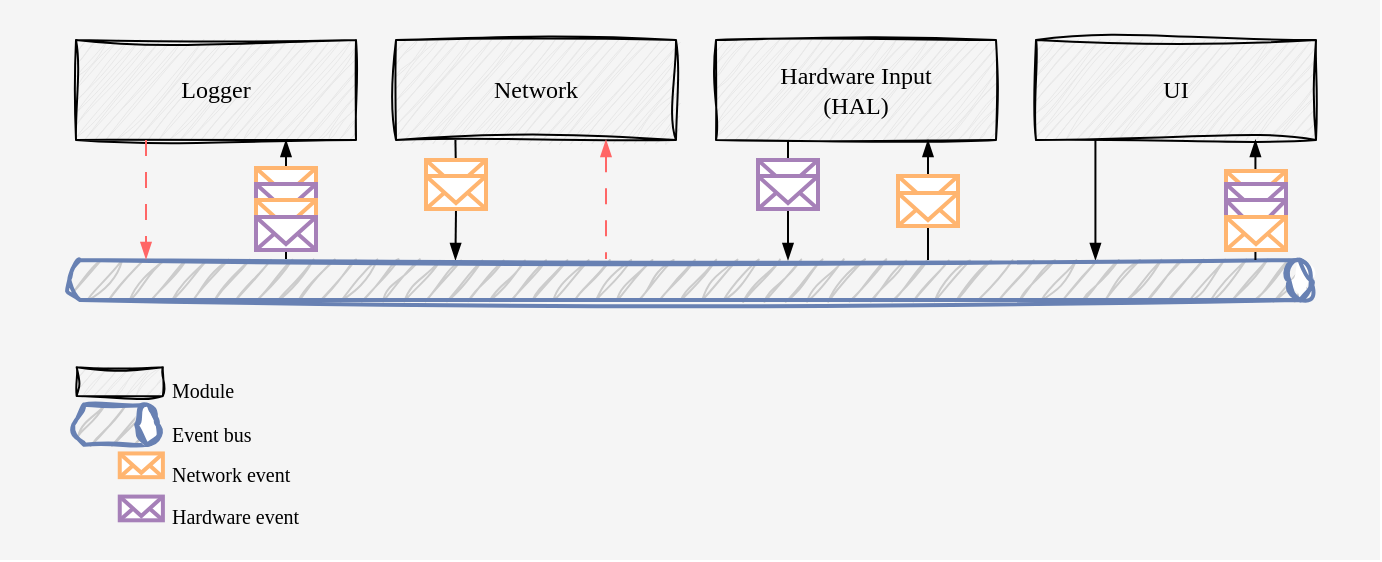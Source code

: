 <mxfile version="21.2.1" type="device" pages="2">
  <diagram name="Page-1" id="HV6CMuXX_tdwRNbRLDJ5">
    <mxGraphModel dx="823" dy="491" grid="1" gridSize="10" guides="1" tooltips="1" connect="1" arrows="1" fold="1" page="1" pageScale="1" pageWidth="827" pageHeight="1169" math="0" shadow="0">
      <root>
        <mxCell id="0" />
        <mxCell id="1" parent="0" />
        <mxCell id="2jZjlOOryCfK0ivH6Rib-40" value="" style="rounded=0;whiteSpace=wrap;html=1;strokeColor=none;fillColor=#f5f5f5;fillStyle=auto;" vertex="1" parent="1">
          <mxGeometry x="69" y="445" width="690" height="280" as="geometry" />
        </mxCell>
        <mxCell id="2jZjlOOryCfK0ivH6Rib-41" value="Logger" style="rounded=0;whiteSpace=wrap;html=1;shadow=0;glass=0;sketch=1;curveFitting=1;jiggle=2;fontFamily=Merriweather;fontSource=https%3A%2F%2Ffonts.googleapis.com%2Fcss%3Ffamily%3DMerriweather;fillColor=#E8E8E8;labelBackgroundColor=none;" vertex="1" parent="1">
          <mxGeometry x="107" y="465" width="140" height="50" as="geometry" />
        </mxCell>
        <mxCell id="2jZjlOOryCfK0ivH6Rib-42" value="Network" style="rounded=0;whiteSpace=wrap;html=1;shadow=0;glass=0;sketch=1;curveFitting=1;jiggle=2;fontFamily=Merriweather;fontSource=https%3A%2F%2Ffonts.googleapis.com%2Fcss%3Ffamily%3DMerriweather;fillColor=#E8E8E8;" vertex="1" parent="1">
          <mxGeometry x="267" y="465" width="140" height="50" as="geometry" />
        </mxCell>
        <mxCell id="2jZjlOOryCfK0ivH6Rib-43" value="Hardware Input&lt;br&gt;(HAL)" style="rounded=0;whiteSpace=wrap;html=1;shadow=0;glass=0;sketch=1;curveFitting=1;jiggle=2;fontFamily=Merriweather;fontSource=https%3A%2F%2Ffonts.googleapis.com%2Fcss%3Ffamily%3DMerriweather;fillColor=#E8E8E8;fillStyle=hachure;" vertex="1" parent="1">
          <mxGeometry x="427" y="465" width="140" height="50" as="geometry" />
        </mxCell>
        <mxCell id="2jZjlOOryCfK0ivH6Rib-44" value="UI" style="rounded=0;whiteSpace=wrap;html=1;shadow=0;glass=0;sketch=1;curveFitting=1;jiggle=2;fontFamily=Merriweather;fontSource=https%3A%2F%2Ffonts.googleapis.com%2Fcss%3Ffamily%3DMerriweather;fillColor=#E8E8E8;" vertex="1" parent="1">
          <mxGeometry x="587" y="465" width="140" height="50" as="geometry" />
        </mxCell>
        <mxCell id="2jZjlOOryCfK0ivH6Rib-45" value="" style="endArrow=blockThin;html=1;rounded=0;exitX=0.5;exitY=1;exitDx=0;exitDy=0;endFill=1;" edge="1" parent="1" source="2jZjlOOryCfK0ivH6Rib-51">
          <mxGeometry width="50" height="50" relative="1" as="geometry">
            <mxPoint x="296.71" y="515" as="sourcePoint" />
            <mxPoint x="296.71" y="575" as="targetPoint" />
          </mxGeometry>
        </mxCell>
        <mxCell id="2jZjlOOryCfK0ivH6Rib-46" value="" style="endArrow=blockThin;html=1;rounded=0;exitX=0.5;exitY=1;exitDx=0;exitDy=0;endFill=1;" edge="1" parent="1">
          <mxGeometry width="50" height="50" relative="1" as="geometry">
            <mxPoint x="463" y="515" as="sourcePoint" />
            <mxPoint x="463" y="575" as="targetPoint" />
          </mxGeometry>
        </mxCell>
        <mxCell id="2jZjlOOryCfK0ivH6Rib-47" value="" style="endArrow=blockThin;html=1;rounded=0;exitX=0.5;exitY=1;exitDx=0;exitDy=0;endFill=1;" edge="1" parent="1">
          <mxGeometry width="50" height="50" relative="1" as="geometry">
            <mxPoint x="616.71" y="515" as="sourcePoint" />
            <mxPoint x="616.71" y="575" as="targetPoint" />
          </mxGeometry>
        </mxCell>
        <mxCell id="2jZjlOOryCfK0ivH6Rib-48" value="" style="endArrow=none;html=1;rounded=0;exitX=0.5;exitY=1;exitDx=0;exitDy=0;" edge="1" parent="1" target="2jZjlOOryCfK0ivH6Rib-49">
          <mxGeometry width="50" height="50" relative="1" as="geometry">
            <mxPoint x="296.71" y="515" as="sourcePoint" />
            <mxPoint x="296.71" y="575" as="targetPoint" />
          </mxGeometry>
        </mxCell>
        <mxCell id="2jZjlOOryCfK0ivH6Rib-49" value="" style="html=1;verticalLabelPosition=bottom;align=center;labelBackgroundColor=#ffffff;verticalAlign=top;strokeWidth=2;strokeColor=#FFB570;shadow=0;dashed=0;shape=mxgraph.ios7.icons.mail;" vertex="1" parent="1">
          <mxGeometry x="282" y="525" width="30" height="16.5" as="geometry" />
        </mxCell>
        <mxCell id="2jZjlOOryCfK0ivH6Rib-50" value="" style="endArrow=none;html=1;rounded=0;exitX=0.5;exitY=1;exitDx=0;exitDy=0;" edge="1" parent="1" source="2jZjlOOryCfK0ivH6Rib-49" target="2jZjlOOryCfK0ivH6Rib-51">
          <mxGeometry width="50" height="50" relative="1" as="geometry">
            <mxPoint x="337" y="542" as="sourcePoint" />
            <mxPoint x="336.71" y="575" as="targetPoint" />
          </mxGeometry>
        </mxCell>
        <mxCell id="2jZjlOOryCfK0ivH6Rib-51" value="" style="html=1;verticalLabelPosition=bottom;align=center;labelBackgroundColor=#ffffff;verticalAlign=top;strokeWidth=2;strokeColor=#FFB570;shadow=0;dashed=0;shape=mxgraph.ios7.icons.mail;" vertex="1" parent="1">
          <mxGeometry x="282" y="533" width="30" height="16.5" as="geometry" />
        </mxCell>
        <mxCell id="2jZjlOOryCfK0ivH6Rib-52" value="" style="html=1;verticalLabelPosition=bottom;align=center;labelBackgroundColor=#ffffff;verticalAlign=top;strokeWidth=2;strokeColor=#A680B8;shadow=0;dashed=0;shape=mxgraph.ios7.icons.mail;" vertex="1" parent="1">
          <mxGeometry x="448" y="525" width="30" height="16.5" as="geometry" />
        </mxCell>
        <mxCell id="2jZjlOOryCfK0ivH6Rib-53" value="" style="html=1;verticalLabelPosition=bottom;align=center;labelBackgroundColor=#ffffff;verticalAlign=top;strokeWidth=2;strokeColor=#A680B8;shadow=0;dashed=0;shape=mxgraph.ios7.icons.mail;" vertex="1" parent="1">
          <mxGeometry x="448" y="533" width="30" height="16.5" as="geometry" />
        </mxCell>
        <mxCell id="2jZjlOOryCfK0ivH6Rib-54" value="" style="html=1;outlineConnect=0;fillColor=#CCCCCC;strokeColor=#6881B3;gradientColor=none;gradientDirection=north;strokeWidth=2;shape=mxgraph.networks.bus;gradientColor=none;gradientDirection=north;fontColor=#ffffff;perimeter=backbonePerimeter;backboneSize=20;sketch=1;curveFitting=1;jiggle=2;" vertex="1" parent="1">
          <mxGeometry x="101" y="575" width="626" height="20" as="geometry" />
        </mxCell>
        <mxCell id="2jZjlOOryCfK0ivH6Rib-55" value="" style="endArrow=none;html=1;rounded=0;exitX=0.75;exitY=1;exitDx=0;exitDy=0;startArrow=blockThin;startFill=1;dashed=1;dashPattern=8 8;strokeColor=#FF6666;" edge="1" parent="1" source="2jZjlOOryCfK0ivH6Rib-42" target="2jZjlOOryCfK0ivH6Rib-54">
          <mxGeometry width="50" height="50" relative="1" as="geometry">
            <mxPoint x="377" y="550" as="sourcePoint" />
            <mxPoint x="376.71" y="575" as="targetPoint" />
          </mxGeometry>
        </mxCell>
        <mxCell id="2jZjlOOryCfK0ivH6Rib-56" value="" style="endArrow=none;html=1;rounded=0;exitX=0.5;exitY=1;exitDx=0;exitDy=0;startArrow=blockThin;startFill=1;" edge="1" parent="1">
          <mxGeometry width="50" height="50" relative="1" as="geometry">
            <mxPoint x="696.71" y="515" as="sourcePoint" />
            <mxPoint x="696.71" y="575" as="targetPoint" />
          </mxGeometry>
        </mxCell>
        <mxCell id="2jZjlOOryCfK0ivH6Rib-57" value="" style="endArrow=none;html=1;rounded=0;exitX=0.5;exitY=1;exitDx=0;exitDy=0;startArrow=blockThin;startFill=1;" edge="1" parent="1">
          <mxGeometry width="50" height="50" relative="1" as="geometry">
            <mxPoint x="533" y="515" as="sourcePoint" />
            <mxPoint x="533" y="575" as="targetPoint" />
          </mxGeometry>
        </mxCell>
        <mxCell id="2jZjlOOryCfK0ivH6Rib-58" value="" style="endArrow=none;html=1;rounded=0;exitX=0.75;exitY=1;exitDx=0;exitDy=0;startArrow=blockThin;startFill=1;" edge="1" parent="1" source="2jZjlOOryCfK0ivH6Rib-41" target="2jZjlOOryCfK0ivH6Rib-54">
          <mxGeometry width="50" height="50" relative="1" as="geometry">
            <mxPoint x="220" y="545" as="sourcePoint" />
            <mxPoint x="220" y="574.4" as="targetPoint" />
          </mxGeometry>
        </mxCell>
        <mxCell id="2jZjlOOryCfK0ivH6Rib-59" value="" style="html=1;verticalLabelPosition=bottom;align=center;labelBackgroundColor=#ffffff;verticalAlign=top;strokeWidth=2;strokeColor=#FFB570;shadow=0;dashed=0;shape=mxgraph.ios7.icons.mail;" vertex="1" parent="1">
          <mxGeometry x="682" y="530.5" width="30" height="16.5" as="geometry" />
        </mxCell>
        <mxCell id="2jZjlOOryCfK0ivH6Rib-60" value="" style="html=1;verticalLabelPosition=bottom;align=center;labelBackgroundColor=#ffffff;verticalAlign=top;strokeWidth=2;strokeColor=#FFB570;shadow=0;dashed=0;shape=mxgraph.ios7.icons.mail;" vertex="1" parent="1">
          <mxGeometry x="197" y="529" width="30" height="16.5" as="geometry" />
        </mxCell>
        <mxCell id="2jZjlOOryCfK0ivH6Rib-61" value="" style="html=1;verticalLabelPosition=bottom;align=center;labelBackgroundColor=#ffffff;verticalAlign=top;strokeWidth=2;strokeColor=#A680B8;shadow=0;dashed=0;shape=mxgraph.ios7.icons.mail;" vertex="1" parent="1">
          <mxGeometry x="197" y="537" width="30" height="16.5" as="geometry" />
        </mxCell>
        <mxCell id="2jZjlOOryCfK0ivH6Rib-62" value="" style="html=1;verticalLabelPosition=bottom;align=center;labelBackgroundColor=#ffffff;verticalAlign=top;strokeWidth=2;strokeColor=#FFB570;shadow=0;dashed=0;shape=mxgraph.ios7.icons.mail;" vertex="1" parent="1">
          <mxGeometry x="197" y="545" width="30" height="16.5" as="geometry" />
        </mxCell>
        <mxCell id="2jZjlOOryCfK0ivH6Rib-63" value="" style="html=1;verticalLabelPosition=bottom;align=center;labelBackgroundColor=#ffffff;verticalAlign=top;strokeWidth=2;strokeColor=#A680B8;shadow=0;dashed=0;shape=mxgraph.ios7.icons.mail;" vertex="1" parent="1">
          <mxGeometry x="197" y="553.5" width="30" height="16.5" as="geometry" />
        </mxCell>
        <mxCell id="2jZjlOOryCfK0ivH6Rib-64" value="" style="endArrow=blockThin;html=1;rounded=0;exitX=0.25;exitY=1;exitDx=0;exitDy=0;startArrow=none;startFill=0;endFill=1;dashed=1;dashPattern=8 8;strokeColor=#FF6666;" edge="1" parent="1" source="2jZjlOOryCfK0ivH6Rib-41" target="2jZjlOOryCfK0ivH6Rib-54">
          <mxGeometry width="50" height="50" relative="1" as="geometry">
            <mxPoint x="133" y="515" as="sourcePoint" />
            <mxPoint x="133" y="574" as="targetPoint" />
          </mxGeometry>
        </mxCell>
        <mxCell id="2jZjlOOryCfK0ivH6Rib-65" value="" style="html=1;verticalLabelPosition=bottom;align=center;labelBackgroundColor=#ffffff;verticalAlign=top;strokeWidth=2;strokeColor=#FFB570;shadow=0;dashed=0;shape=mxgraph.ios7.icons.mail;" vertex="1" parent="1">
          <mxGeometry x="518" y="533" width="30" height="16.5" as="geometry" />
        </mxCell>
        <mxCell id="2jZjlOOryCfK0ivH6Rib-66" value="" style="html=1;verticalLabelPosition=bottom;align=center;labelBackgroundColor=#ffffff;verticalAlign=top;strokeWidth=2;strokeColor=#FFB570;shadow=0;dashed=0;shape=mxgraph.ios7.icons.mail;" vertex="1" parent="1">
          <mxGeometry x="518" y="541.5" width="30" height="16.5" as="geometry" />
        </mxCell>
        <mxCell id="2jZjlOOryCfK0ivH6Rib-67" value="" style="html=1;verticalLabelPosition=bottom;align=center;labelBackgroundColor=#ffffff;verticalAlign=top;strokeWidth=2;strokeColor=#A680B8;shadow=0;dashed=0;shape=mxgraph.ios7.icons.mail;" vertex="1" parent="1">
          <mxGeometry x="682" y="537" width="30" height="16.5" as="geometry" />
        </mxCell>
        <mxCell id="2jZjlOOryCfK0ivH6Rib-68" value="" style="group" vertex="1" connectable="0" parent="1">
          <mxGeometry x="103" y="625" width="122.2" height="85" as="geometry" />
        </mxCell>
        <mxCell id="2jZjlOOryCfK0ivH6Rib-69" value="" style="rounded=0;whiteSpace=wrap;html=1;shadow=0;glass=0;sketch=1;curveFitting=1;jiggle=2;fontFamily=Merriweather;fontSource=https%3A%2F%2Ffonts.googleapis.com%2Fcss%3Ffamily%3DMerriweather;fillColor=#E8E8E8;" vertex="1" parent="2jZjlOOryCfK0ivH6Rib-68">
          <mxGeometry x="4.313" y="3.594" width="43.129" height="14.376" as="geometry" />
        </mxCell>
        <mxCell id="2jZjlOOryCfK0ivH6Rib-70" value="" style="html=1;outlineConnect=0;fillColor=#CCCCCC;strokeColor=#6881B3;gradientColor=none;gradientDirection=north;strokeWidth=2;shape=mxgraph.networks.bus;gradientColor=none;gradientDirection=north;fontColor=#ffffff;perimeter=backbonePerimeter;backboneSize=20;sketch=1;curveFitting=1;jiggle=2;" vertex="1" parent="2jZjlOOryCfK0ivH6Rib-68">
          <mxGeometry y="25.159" width="47.442" height="14.376" as="geometry" />
        </mxCell>
        <mxCell id="2jZjlOOryCfK0ivH6Rib-71" value="" style="html=1;verticalLabelPosition=bottom;align=center;labelBackgroundColor=#ffffff;verticalAlign=top;strokeWidth=2;strokeColor=#FFB570;shadow=0;dashed=0;shape=mxgraph.ios7.icons.mail;" vertex="1" parent="2jZjlOOryCfK0ivH6Rib-68">
          <mxGeometry x="25.878" y="46.723" width="21.565" height="11.86" as="geometry" />
        </mxCell>
        <mxCell id="2jZjlOOryCfK0ivH6Rib-72" value="" style="html=1;verticalLabelPosition=bottom;align=center;labelBackgroundColor=#ffffff;verticalAlign=top;strokeWidth=2;strokeColor=#A680B8;shadow=0;dashed=0;shape=mxgraph.ios7.icons.mail;" vertex="1" parent="2jZjlOOryCfK0ivH6Rib-68">
          <mxGeometry x="25.878" y="68.288" width="21.565" height="11.86" as="geometry" />
        </mxCell>
        <mxCell id="2jZjlOOryCfK0ivH6Rib-73" value="&lt;font data-font-src=&quot;https://fonts.googleapis.com/css?family=Merriweather&quot; face=&quot;Merriweather&quot; style=&quot;font-size: 10px;&quot;&gt;Event bus&lt;/font&gt;" style="text;html=1;align=left;verticalAlign=middle;resizable=0;points=[];autosize=1;strokeColor=none;fillColor=none;fontSize=10;" vertex="1" parent="2jZjlOOryCfK0ivH6Rib-68">
          <mxGeometry x="50.318" y="21.564" width="70" height="30" as="geometry" />
        </mxCell>
        <mxCell id="2jZjlOOryCfK0ivH6Rib-74" value="&lt;font data-font-src=&quot;https://fonts.googleapis.com/css?family=Merriweather&quot; face=&quot;Merriweather&quot; style=&quot;font-size: 10px;&quot;&gt;Module&lt;/font&gt;" style="text;html=1;align=left;verticalAlign=middle;resizable=0;points=[];autosize=1;strokeColor=none;fillColor=none;fontSize=10;" vertex="1" parent="2jZjlOOryCfK0ivH6Rib-68">
          <mxGeometry x="50.318" width="60" height="30" as="geometry" />
        </mxCell>
        <mxCell id="2jZjlOOryCfK0ivH6Rib-75" value="&lt;font data-font-src=&quot;https://fonts.googleapis.com/css?family=Merriweather&quot; face=&quot;Merriweather&quot; style=&quot;font-size: 10px;&quot;&gt;Network event&lt;/font&gt;" style="text;html=1;align=left;verticalAlign=middle;resizable=0;points=[];autosize=1;strokeColor=none;fillColor=none;fontSize=10;" vertex="1" parent="2jZjlOOryCfK0ivH6Rib-68">
          <mxGeometry x="50.318" y="41.871" width="100" height="30" as="geometry" />
        </mxCell>
        <mxCell id="2jZjlOOryCfK0ivH6Rib-76" value="&lt;font data-font-src=&quot;https://fonts.googleapis.com/css?family=Merriweather&quot; face=&quot;Merriweather&quot; style=&quot;font-size: 10px;&quot;&gt;Hardware event&lt;/font&gt;" style="text;html=1;align=left;verticalAlign=middle;resizable=0;points=[];autosize=1;strokeColor=none;fillColor=none;fontSize=10;" vertex="1" parent="2jZjlOOryCfK0ivH6Rib-68">
          <mxGeometry x="50.318" y="63.436" width="100" height="30" as="geometry" />
        </mxCell>
        <mxCell id="2jZjlOOryCfK0ivH6Rib-77" value="" style="html=1;verticalLabelPosition=bottom;align=center;labelBackgroundColor=#ffffff;verticalAlign=top;strokeWidth=2;strokeColor=#A680B8;shadow=0;dashed=0;shape=mxgraph.ios7.icons.mail;" vertex="1" parent="1">
          <mxGeometry x="682" y="545" width="30" height="18.5" as="geometry" />
        </mxCell>
        <mxCell id="2jZjlOOryCfK0ivH6Rib-78" value="" style="html=1;verticalLabelPosition=bottom;align=center;labelBackgroundColor=#ffffff;verticalAlign=top;strokeWidth=2;strokeColor=#FFB570;shadow=0;dashed=0;shape=mxgraph.ios7.icons.mail;" vertex="1" parent="1">
          <mxGeometry x="682" y="553.5" width="30" height="16.5" as="geometry" />
        </mxCell>
      </root>
    </mxGraphModel>
  </diagram>
  <diagram id="xWaVfhH_kVOOb0SDLKXC" name="Page-3">
    <mxGraphModel dx="980" dy="585" grid="1" gridSize="10" guides="1" tooltips="1" connect="1" arrows="1" fold="1" page="1" pageScale="1" pageWidth="827" pageHeight="1169" math="0" shadow="0">
      <root>
        <mxCell id="0" />
        <mxCell id="1" parent="0" />
        <mxCell id="m5_8eH0gbC6CarIYBkl1-1" value="" style="rounded=0;whiteSpace=wrap;html=1;strokeColor=none;fillColor=#f5f5f5;fillStyle=auto;" vertex="1" parent="1">
          <mxGeometry x="66" y="480" width="690" height="280" as="geometry" />
        </mxCell>
        <mxCell id="m5_8eH0gbC6CarIYBkl1-2" value="logger" style="rounded=0;whiteSpace=wrap;html=1;shadow=0;glass=0;sketch=1;curveFitting=1;jiggle=2;fontFamily=Merriweather;fontSource=https%3A%2F%2Ffonts.googleapis.com%2Fcss%3Ffamily%3DMerriweather;fillColor=#E8E8E8;labelBackgroundColor=none;" vertex="1" parent="1">
          <mxGeometry x="104" y="500" width="140" height="50" as="geometry" />
        </mxCell>
        <mxCell id="m5_8eH0gbC6CarIYBkl1-3" value="file-system-monitor" style="rounded=0;whiteSpace=wrap;html=1;shadow=0;glass=0;sketch=1;curveFitting=1;jiggle=2;fontFamily=Merriweather;fontSource=https%3A%2F%2Ffonts.googleapis.com%2Fcss%3Ffamily%3DMerriweather;fillColor=#E8E8E8;" vertex="1" parent="1">
          <mxGeometry x="264" y="500" width="140" height="50" as="geometry" />
        </mxCell>
        <mxCell id="m5_8eH0gbC6CarIYBkl1-4" value="process-monitor" style="rounded=0;whiteSpace=wrap;html=1;shadow=0;glass=0;sketch=1;curveFitting=1;jiggle=2;fontFamily=Merriweather;fontSource=https%3A%2F%2Ffonts.googleapis.com%2Fcss%3Ffamily%3DMerriweather;fillColor=#E8E8E8;fillStyle=hachure;" vertex="1" parent="1">
          <mxGeometry x="424" y="500" width="140" height="50" as="geometry" />
        </mxCell>
        <mxCell id="m5_8eH0gbC6CarIYBkl1-5" value="network-monitor" style="rounded=0;whiteSpace=wrap;html=1;shadow=0;glass=0;sketch=1;curveFitting=1;jiggle=2;fontFamily=Merriweather;fontSource=https%3A%2F%2Ffonts.googleapis.com%2Fcss%3Ffamily%3DMerriweather;fillColor=#E8E8E8;" vertex="1" parent="1">
          <mxGeometry x="584" y="500" width="140" height="50" as="geometry" />
        </mxCell>
        <mxCell id="m5_8eH0gbC6CarIYBkl1-6" value="" style="endArrow=blockThin;html=1;rounded=0;exitX=0.5;exitY=1;exitDx=0;exitDy=0;endFill=1;" edge="1" parent="1" source="m5_8eH0gbC6CarIYBkl1-12">
          <mxGeometry width="50" height="50" relative="1" as="geometry">
            <mxPoint x="293.71" y="550" as="sourcePoint" />
            <mxPoint x="293.71" y="610" as="targetPoint" />
          </mxGeometry>
        </mxCell>
        <mxCell id="m5_8eH0gbC6CarIYBkl1-7" value="" style="endArrow=blockThin;html=1;rounded=0;exitX=0.5;exitY=1;exitDx=0;exitDy=0;endFill=1;" edge="1" parent="1">
          <mxGeometry width="50" height="50" relative="1" as="geometry">
            <mxPoint x="460" y="550" as="sourcePoint" />
            <mxPoint x="460" y="610" as="targetPoint" />
          </mxGeometry>
        </mxCell>
        <mxCell id="m5_8eH0gbC6CarIYBkl1-8" value="" style="endArrow=blockThin;html=1;rounded=0;exitX=0.5;exitY=1;exitDx=0;exitDy=0;endFill=1;" edge="1" parent="1">
          <mxGeometry width="50" height="50" relative="1" as="geometry">
            <mxPoint x="613.71" y="550" as="sourcePoint" />
            <mxPoint x="613.71" y="610" as="targetPoint" />
          </mxGeometry>
        </mxCell>
        <mxCell id="m5_8eH0gbC6CarIYBkl1-9" value="" style="endArrow=none;html=1;rounded=0;exitX=0.5;exitY=1;exitDx=0;exitDy=0;" edge="1" parent="1" target="m5_8eH0gbC6CarIYBkl1-10">
          <mxGeometry width="50" height="50" relative="1" as="geometry">
            <mxPoint x="293.71" y="550" as="sourcePoint" />
            <mxPoint x="293.71" y="610" as="targetPoint" />
          </mxGeometry>
        </mxCell>
        <mxCell id="m5_8eH0gbC6CarIYBkl1-10" value="" style="html=1;verticalLabelPosition=bottom;align=center;labelBackgroundColor=#ffffff;verticalAlign=top;strokeWidth=2;strokeColor=#FFB570;shadow=0;dashed=0;shape=mxgraph.ios7.icons.mail;" vertex="1" parent="1">
          <mxGeometry x="279" y="560" width="30" height="16.5" as="geometry" />
        </mxCell>
        <mxCell id="m5_8eH0gbC6CarIYBkl1-11" value="" style="endArrow=none;html=1;rounded=0;exitX=0.5;exitY=1;exitDx=0;exitDy=0;" edge="1" parent="1" source="m5_8eH0gbC6CarIYBkl1-10" target="m5_8eH0gbC6CarIYBkl1-12">
          <mxGeometry width="50" height="50" relative="1" as="geometry">
            <mxPoint x="334" y="577" as="sourcePoint" />
            <mxPoint x="333.71" y="610" as="targetPoint" />
          </mxGeometry>
        </mxCell>
        <mxCell id="m5_8eH0gbC6CarIYBkl1-12" value="" style="html=1;verticalLabelPosition=bottom;align=center;labelBackgroundColor=#ffffff;verticalAlign=top;strokeWidth=2;strokeColor=#FFB570;shadow=0;dashed=0;shape=mxgraph.ios7.icons.mail;" vertex="1" parent="1">
          <mxGeometry x="279" y="568" width="30" height="16.5" as="geometry" />
        </mxCell>
        <mxCell id="m5_8eH0gbC6CarIYBkl1-13" value="" style="html=1;outlineConnect=0;fillColor=#CCCCCC;strokeColor=#6881B3;gradientColor=none;gradientDirection=north;strokeWidth=2;shape=mxgraph.networks.bus;gradientColor=none;gradientDirection=north;fontColor=#ffffff;perimeter=backbonePerimeter;backboneSize=20;sketch=1;curveFitting=1;jiggle=2;" vertex="1" parent="1">
          <mxGeometry x="98" y="610" width="626" height="20" as="geometry" />
        </mxCell>
        <mxCell id="m5_8eH0gbC6CarIYBkl1-14" value="" style="endArrow=none;html=1;rounded=0;exitX=0.75;exitY=1;exitDx=0;exitDy=0;startArrow=blockThin;startFill=1;dashed=1;dashPattern=8 8;strokeColor=#FF6666;" edge="1" parent="1" source="m5_8eH0gbC6CarIYBkl1-3" target="m5_8eH0gbC6CarIYBkl1-13">
          <mxGeometry width="50" height="50" relative="1" as="geometry">
            <mxPoint x="374" y="585" as="sourcePoint" />
            <mxPoint x="373.71" y="610" as="targetPoint" />
          </mxGeometry>
        </mxCell>
        <mxCell id="m5_8eH0gbC6CarIYBkl1-15" value="" style="endArrow=none;html=1;rounded=0;exitX=0.5;exitY=1;exitDx=0;exitDy=0;startArrow=blockThin;startFill=1;dashed=1;dashPattern=8 8;strokeColor=#FF6666;" edge="1" parent="1">
          <mxGeometry width="50" height="50" relative="1" as="geometry">
            <mxPoint x="693.71" y="550" as="sourcePoint" />
            <mxPoint x="693.71" y="610" as="targetPoint" />
          </mxGeometry>
        </mxCell>
        <mxCell id="m5_8eH0gbC6CarIYBkl1-16" value="" style="endArrow=none;html=1;rounded=0;exitX=0.5;exitY=1;exitDx=0;exitDy=0;startArrow=blockThin;startFill=1;dashed=1;dashPattern=8 8;strokeColor=#FF6666;" edge="1" parent="1">
          <mxGeometry width="50" height="50" relative="1" as="geometry">
            <mxPoint x="530" y="550" as="sourcePoint" />
            <mxPoint x="530" y="610" as="targetPoint" />
          </mxGeometry>
        </mxCell>
        <mxCell id="m5_8eH0gbC6CarIYBkl1-17" value="" style="endArrow=none;html=1;rounded=0;exitX=0.75;exitY=1;exitDx=0;exitDy=0;startArrow=blockThin;startFill=1;" edge="1" parent="1" source="m5_8eH0gbC6CarIYBkl1-2" target="m5_8eH0gbC6CarIYBkl1-13">
          <mxGeometry width="50" height="50" relative="1" as="geometry">
            <mxPoint x="217" y="580" as="sourcePoint" />
            <mxPoint x="217" y="609.4" as="targetPoint" />
          </mxGeometry>
        </mxCell>
        <mxCell id="m5_8eH0gbC6CarIYBkl1-18" value="" style="html=1;verticalLabelPosition=bottom;align=center;labelBackgroundColor=#ffffff;verticalAlign=top;strokeWidth=2;strokeColor=#FFB570;shadow=0;dashed=0;shape=mxgraph.ios7.icons.mail;" vertex="1" parent="1">
          <mxGeometry x="194" y="564" width="30" height="16.5" as="geometry" />
        </mxCell>
        <mxCell id="m5_8eH0gbC6CarIYBkl1-20" value="" style="html=1;verticalLabelPosition=bottom;align=center;labelBackgroundColor=#ffffff;verticalAlign=top;strokeWidth=2;strokeColor=#FFB570;shadow=0;dashed=0;shape=mxgraph.ios7.icons.mail;" vertex="1" parent="1">
          <mxGeometry x="194" y="572" width="30" height="16.5" as="geometry" />
        </mxCell>
        <mxCell id="m5_8eH0gbC6CarIYBkl1-22" value="" style="endArrow=blockThin;html=1;rounded=0;exitX=0.25;exitY=1;exitDx=0;exitDy=0;startArrow=none;startFill=0;endFill=1;dashed=1;dashPattern=8 8;strokeColor=#FF6666;" edge="1" parent="1" source="m5_8eH0gbC6CarIYBkl1-2" target="m5_8eH0gbC6CarIYBkl1-13">
          <mxGeometry width="50" height="50" relative="1" as="geometry">
            <mxPoint x="130" y="550" as="sourcePoint" />
            <mxPoint x="130" y="609" as="targetPoint" />
          </mxGeometry>
        </mxCell>
        <mxCell id="m5_8eH0gbC6CarIYBkl1-23" value="" style="group" vertex="1" connectable="0" parent="1">
          <mxGeometry x="100" y="660" width="160.318" height="85" as="geometry" />
        </mxCell>
        <mxCell id="m5_8eH0gbC6CarIYBkl1-24" value="" style="rounded=0;whiteSpace=wrap;html=1;shadow=0;glass=0;sketch=1;curveFitting=1;jiggle=2;fontFamily=Merriweather;fontSource=https%3A%2F%2Ffonts.googleapis.com%2Fcss%3Ffamily%3DMerriweather;fillColor=#E8E8E8;" vertex="1" parent="m5_8eH0gbC6CarIYBkl1-23">
          <mxGeometry x="4.313" y="3.594" width="43.129" height="14.376" as="geometry" />
        </mxCell>
        <mxCell id="m5_8eH0gbC6CarIYBkl1-25" value="" style="html=1;outlineConnect=0;fillColor=#CCCCCC;strokeColor=#6881B3;gradientColor=none;gradientDirection=north;strokeWidth=2;shape=mxgraph.networks.bus;gradientColor=none;gradientDirection=north;fontColor=#ffffff;perimeter=backbonePerimeter;backboneSize=20;sketch=1;curveFitting=1;jiggle=2;" vertex="1" parent="m5_8eH0gbC6CarIYBkl1-23">
          <mxGeometry y="25.159" width="47.442" height="14.376" as="geometry" />
        </mxCell>
        <mxCell id="m5_8eH0gbC6CarIYBkl1-26" value="" style="html=1;verticalLabelPosition=bottom;align=center;labelBackgroundColor=#ffffff;verticalAlign=top;strokeWidth=2;strokeColor=#FFB570;shadow=0;dashed=0;shape=mxgraph.ios7.icons.mail;" vertex="1" parent="m5_8eH0gbC6CarIYBkl1-23">
          <mxGeometry x="25.878" y="46.723" width="21.565" height="11.86" as="geometry" />
        </mxCell>
        <mxCell id="m5_8eH0gbC6CarIYBkl1-27" value="" style="html=1;verticalLabelPosition=bottom;align=center;labelBackgroundColor=#ffffff;verticalAlign=top;strokeWidth=2;strokeColor=#A680B8;shadow=0;dashed=0;shape=mxgraph.ios7.icons.mail;" vertex="1" parent="m5_8eH0gbC6CarIYBkl1-23">
          <mxGeometry x="25.878" y="68.288" width="21.565" height="11.86" as="geometry" />
        </mxCell>
        <mxCell id="m5_8eH0gbC6CarIYBkl1-28" value="&lt;font data-font-src=&quot;https://fonts.googleapis.com/css?family=Merriweather&quot; face=&quot;Merriweather&quot; style=&quot;font-size: 10px;&quot;&gt;Event bus&lt;/font&gt;" style="text;html=1;align=left;verticalAlign=middle;resizable=0;points=[];autosize=1;strokeColor=none;fillColor=none;fontSize=10;" vertex="1" parent="m5_8eH0gbC6CarIYBkl1-23">
          <mxGeometry x="50.318" y="21.564" width="70" height="30" as="geometry" />
        </mxCell>
        <mxCell id="m5_8eH0gbC6CarIYBkl1-29" value="&lt;font data-font-src=&quot;https://fonts.googleapis.com/css?family=Merriweather&quot; face=&quot;Merriweather&quot; style=&quot;font-size: 10px;&quot;&gt;Module&lt;/font&gt;" style="text;html=1;align=left;verticalAlign=middle;resizable=0;points=[];autosize=1;strokeColor=none;fillColor=none;fontSize=10;" vertex="1" parent="m5_8eH0gbC6CarIYBkl1-23">
          <mxGeometry x="50.318" width="60" height="30" as="geometry" />
        </mxCell>
        <mxCell id="m5_8eH0gbC6CarIYBkl1-30" value="&lt;font data-font-src=&quot;https://fonts.googleapis.com/css?family=Merriweather&quot; face=&quot;Merriweather&quot; style=&quot;font-size: 10px;&quot;&gt;File system event&lt;/font&gt;" style="text;html=1;align=left;verticalAlign=middle;resizable=0;points=[];autosize=1;strokeColor=none;fillColor=none;fontSize=10;" vertex="1" parent="m5_8eH0gbC6CarIYBkl1-23">
          <mxGeometry x="50.318" y="41.871" width="110" height="30" as="geometry" />
        </mxCell>
        <mxCell id="m5_8eH0gbC6CarIYBkl1-31" value="&lt;font data-font-src=&quot;https://fonts.googleapis.com/css?family=Merriweather&quot; face=&quot;Merriweather&quot; style=&quot;font-size: 10px;&quot;&gt;Hardware event&lt;/font&gt;" style="text;html=1;align=left;verticalAlign=middle;resizable=0;points=[];autosize=1;strokeColor=none;fillColor=none;fontSize=10;" vertex="1" parent="m5_8eH0gbC6CarIYBkl1-23">
          <mxGeometry x="50.318" y="63.436" width="100" height="30" as="geometry" />
        </mxCell>
        <mxCell id="m5_8eH0gbC6CarIYBkl1-32" value="rules-engine" style="rounded=0;whiteSpace=wrap;html=1;shadow=0;glass=0;sketch=1;curveFitting=1;jiggle=2;fontFamily=Merriweather;fontSource=https%3A%2F%2Ffonts.googleapis.com%2Fcss%3Ffamily%3DMerriweather;fillColor=#E8E8E8;" vertex="1" parent="1">
          <mxGeometry x="264" y="677.5" width="140" height="50" as="geometry" />
        </mxCell>
        <mxCell id="m5_8eH0gbC6CarIYBkl1-33" value="desktop-notifier" style="rounded=0;whiteSpace=wrap;html=1;shadow=0;glass=0;sketch=1;curveFitting=1;jiggle=2;fontFamily=Merriweather;fontSource=https%3A%2F%2Ffonts.googleapis.com%2Fcss%3Ffamily%3DMerriweather;fillColor=#E8E8E8;" vertex="1" parent="1">
          <mxGeometry x="424" y="677.5" width="140" height="50" as="geometry" />
        </mxCell>
        <mxCell id="m5_8eH0gbC6CarIYBkl1-34" value="" style="endArrow=blockThin;html=1;rounded=0;exitX=0.75;exitY=0;exitDx=0;exitDy=0;endFill=1;dashed=1;dashPattern=8 8;strokeColor=#FF6666;" edge="1" parent="1">
          <mxGeometry width="50" height="50" relative="1" as="geometry">
            <mxPoint x="531" y="677.5" as="sourcePoint" />
            <mxPoint x="531" y="630.2" as="targetPoint" />
          </mxGeometry>
        </mxCell>
        <mxCell id="m5_8eH0gbC6CarIYBkl1-35" value="" style="endArrow=blockThin;html=1;rounded=0;exitX=0.75;exitY=0;exitDx=0;exitDy=0;endFill=1;" edge="1" parent="1">
          <mxGeometry width="50" height="50" relative="1" as="geometry">
            <mxPoint x="370" y="677.5" as="sourcePoint" />
            <mxPoint x="370" y="629.5" as="targetPoint" />
          </mxGeometry>
        </mxCell>
        <mxCell id="m5_8eH0gbC6CarIYBkl1-36" value="" style="endArrow=blockThin;html=1;rounded=0;exitX=0.75;exitY=0;exitDx=0;exitDy=0;endFill=1;" edge="1" parent="1">
          <mxGeometry width="50" height="50" relative="1" as="geometry">
            <mxPoint x="459.8" y="630.2" as="sourcePoint" />
            <mxPoint x="459.8" y="677.5" as="targetPoint" />
          </mxGeometry>
        </mxCell>
        <mxCell id="m5_8eH0gbC6CarIYBkl1-37" value="" style="endArrow=blockThin;html=1;rounded=0;exitX=0.75;exitY=0;exitDx=0;exitDy=0;endFill=1;dashed=1;dashPattern=8 8;strokeColor=#FF6666;" edge="1" parent="1">
          <mxGeometry width="50" height="50" relative="1" as="geometry">
            <mxPoint x="293.8" y="630.2" as="sourcePoint" />
            <mxPoint x="293.8" y="677.5" as="targetPoint" />
          </mxGeometry>
        </mxCell>
        <mxCell id="csIGLIhKR7E3gw36yQ8n-5" value="" style="html=1;verticalLabelPosition=bottom;align=center;labelBackgroundColor=#ffffff;verticalAlign=top;strokeWidth=2;strokeColor=#FFB570;shadow=0;dashed=0;shape=mxgraph.ios7.icons.mail;" vertex="1" parent="1">
          <mxGeometry x="445" y="639" width="30" height="16.5" as="geometry" />
        </mxCell>
        <mxCell id="csIGLIhKR7E3gw36yQ8n-6" value="" style="html=1;verticalLabelPosition=bottom;align=center;labelBackgroundColor=#ffffff;verticalAlign=top;strokeWidth=2;strokeColor=#FFB570;shadow=0;dashed=0;shape=mxgraph.ios7.icons.mail;" vertex="1" parent="1">
          <mxGeometry x="445" y="647" width="30" height="16.5" as="geometry" />
        </mxCell>
      </root>
    </mxGraphModel>
  </diagram>
</mxfile>
